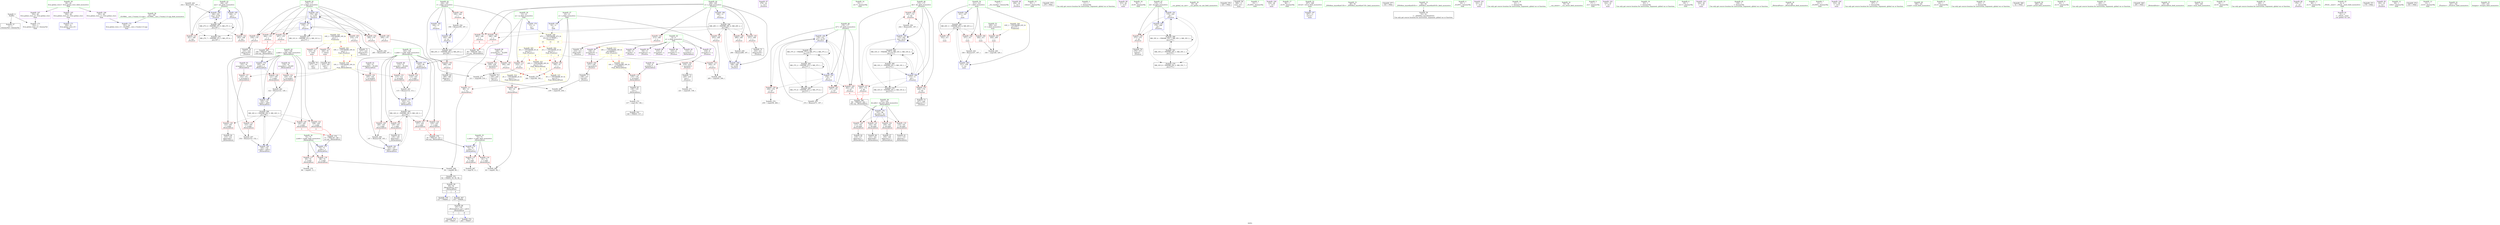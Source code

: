 digraph "SVFG" {
	label="SVFG";

	Node0x564b7ab113d0 [shape=record,color=grey,label="{NodeID: 0\nNullPtr}"];
	Node0x564b7ab113d0 -> Node0x564b7ab35550[style=solid];
	Node0x564b7ab113d0 -> Node0x564b7ab3c560[style=solid];
	Node0x564b7ab38d30 [shape=record,color=grey,label="{NodeID: 263\n252 = Binary(251, 197, )\n}"];
	Node0x564b7ab38d30 -> Node0x564b7ab3d360[style=solid];
	Node0x564b7ab3cb40 [shape=record,color=blue,label="{NodeID: 180\n105\<--122\ny.addr\<--add3\n_Z8checkDiriii\n}"];
	Node0x564b7ab3cb40 -> Node0x564b7ab54050[style=dashed];
	Node0x564b7ab33dc0 [shape=record,color=purple,label="{NodeID: 97\n278\<--22\n\<--.str.2\n_Z5solvev\n}"];
	Node0x564b7ab31f80 [shape=record,color=green,label="{NodeID: 14\n33\<--1\n.str.7\<--dummyObj\nGlob }"];
	Node0x564b7ab4e150 [shape=record,color=black,label="{NodeID: 277\nMR_31V_6 = PHI(MR_31V_2, MR_31V_4, )\npts\{171 \}\n}"];
	Node0x564b7ab37700 [shape=record,color=blue,label="{NodeID: 194\n176\<--272\ni27\<--inc35\n_Z5solvev\n}"];
	Node0x564b7ab37700 -> Node0x564b7ab3b940[style=dashed];
	Node0x564b7ab37700 -> Node0x564b7ab3ba10[style=dashed];
	Node0x564b7ab37700 -> Node0x564b7ab3bae0[style=dashed];
	Node0x564b7ab37700 -> Node0x564b7ab37700[style=dashed];
	Node0x564b7ab37700 -> Node0x564b7ab4f050[style=dashed];
	Node0x564b7ab37700 -> Node0x564b7ab51350[style=dashed];
	Node0x564b7ab349b0 [shape=record,color=red,label="{NodeID: 111\n89\<--13\n\<--m\n_Z8checkPosii\n}"];
	Node0x564b7ab349b0 -> Node0x564b7ab394b0[style=solid];
	Node0x564b7ab32b00 [shape=record,color=green,label="{NodeID: 28\n13\<--14\nm\<--m_field_insensitive\nGlob }"];
	Node0x564b7ab32b00 -> Node0x564b7ab349b0[style=solid];
	Node0x564b7ab32b00 -> Node0x564b7ab34a80[style=solid];
	Node0x564b7ab32b00 -> Node0x564b7ab3c260[style=solid];
	Node0x564b7ab6b370 [shape=record,color=black,label="{NodeID: 374\n265 = PHI(97, )\n}"];
	Node0x564b7ab39da0 [shape=record,color=red,label="{NodeID: 125\n129\<--103\n\<--x.addr\n_Z8checkDiriii\n}"];
	Node0x564b7ab39da0 -> Node0x564b7ab35a90[style=solid];
	Node0x564b7ab33810 [shape=record,color=green,label="{NodeID: 42\n164\<--165\ni\<--i_field_insensitive\n_Z5solvev\n}"];
	Node0x564b7ab33810 -> Node0x564b7ab3a830[style=solid];
	Node0x564b7ab33810 -> Node0x564b7ab3a900[style=solid];
	Node0x564b7ab33810 -> Node0x564b7ab3a9d0[style=solid];
	Node0x564b7ab33810 -> Node0x564b7ab3cdb0[style=solid];
	Node0x564b7ab33810 -> Node0x564b7ab3ce80[style=solid];
	Node0x564b7ab57350 [shape=record,color=yellow,style=double,label="{NodeID: 305\n4V_1 = ENCHI(MR_4V_0)\npts\{14 \}\nFun[_Z5solvev]|{|<s1>7|<s2>8}}"];
	Node0x564b7ab57350 -> Node0x564b7ab34a80[style=dashed];
	Node0x564b7ab57350:s1 -> Node0x564b7ab58370[style=dashed,color=red];
	Node0x564b7ab57350:s2 -> Node0x564b7ab58370[style=dashed,color=red];
	Node0x564b7ab3a900 [shape=record,color=red,label="{NodeID: 139\n188\<--164\n\<--i\n_Z5solvev\n}"];
	Node0x564b7ab3a900 -> Node0x564b7ab35f70[style=solid];
	Node0x564b7ab35450 [shape=record,color=green,label="{NodeID: 56\n42\<--346\n_GLOBAL__sub_I_Umnik_0_0.cpp\<--_GLOBAL__sub_I_Umnik_0_0.cpp_field_insensitive\n}"];
	Node0x564b7ab35450 -> Node0x564b7ab3c460[style=solid];
	Node0x564b7ab3b460 [shape=record,color=red,label="{NodeID: 153\n264\<--170\n\<--y\n_Z5solvev\n|{<s0>8}}"];
	Node0x564b7ab3b460:s0 -> Node0x564b7ab6bf90[style=solid,color=red];
	Node0x564b7ab36040 [shape=record,color=black,label="{NodeID: 70\n214\<--213\nidxprom8\<--\n_Z5solvev\n}"];
	Node0x564b7ab3bfc0 [shape=record,color=red,label="{NodeID: 167\n332\<--311\n\<--i\nmain\n}"];
	Node0x564b7ab36ba0 [shape=record,color=purple,label="{NodeID: 84\n190\<--8\narrayidx\<--a\n_Z5solvev\n}"];
	Node0x564b7ab263e0 [shape=record,color=green,label="{NodeID: 1\n7\<--1\n__dso_handle\<--dummyObj\nGlob }"];
	Node0x564b7ab38eb0 [shape=record,color=grey,label="{NodeID: 264\n205 = cmp(203, 204, )\n}"];
	Node0x564b7ab3cc10 [shape=record,color=blue,label="{NodeID: 181\n103\<--147\nx.addr\<--add10\n_Z8checkDiriii\n}"];
	Node0x564b7ab3cc10 -> Node0x564b7ab53b50[style=dashed];
	Node0x564b7ab33e90 [shape=record,color=purple,label="{NodeID: 98\n294\<--24\n\<--.str.3\n_Z5solvev\n}"];
	Node0x564b7ab32010 [shape=record,color=green,label="{NodeID: 15\n35\<--1\nstdout\<--dummyObj\nGlob }"];
	Node0x564b7ab4e650 [shape=record,color=black,label="{NodeID: 278\nMR_33V_8 = PHI(MR_33V_2, MR_33V_6, )\npts\{173 \}\n}"];
	Node0x564b7ab377d0 [shape=record,color=blue,label="{NodeID: 195\n170\<--285\ny\<--inc41\n_Z5solvev\n}"];
	Node0x564b7ab377d0 -> Node0x564b7ab3b120[style=dashed];
	Node0x564b7ab377d0 -> Node0x564b7ab3b1f0[style=dashed];
	Node0x564b7ab377d0 -> Node0x564b7ab3b2c0[style=dashed];
	Node0x564b7ab377d0 -> Node0x564b7ab3b390[style=dashed];
	Node0x564b7ab377d0 -> Node0x564b7ab3b460[style=dashed];
	Node0x564b7ab377d0 -> Node0x564b7ab3b530[style=dashed];
	Node0x564b7ab377d0 -> Node0x564b7ab3d0f0[style=dashed];
	Node0x564b7ab377d0 -> Node0x564b7ab377d0[style=dashed];
	Node0x564b7ab377d0 -> Node0x564b7ab4e150[style=dashed];
	Node0x564b7ab34a80 [shape=record,color=red,label="{NodeID: 112\n210\<--13\n\<--m\n_Z5solvev\n}"];
	Node0x564b7ab34a80 -> Node0x564b7ab451d0[style=solid];
	Node0x564b7ab32c00 [shape=record,color=green,label="{NodeID: 29\n40\<--44\nllvm.global_ctors\<--llvm.global_ctors_field_insensitive\nGlob }"];
	Node0x564b7ab32c00 -> Node0x564b7ab34440[style=solid];
	Node0x564b7ab32c00 -> Node0x564b7ab34540[style=solid];
	Node0x564b7ab32c00 -> Node0x564b7ab34640[style=solid];
	Node0x564b7ab6b4b0 [shape=record,color=black,label="{NodeID: 375\n279 = PHI()\n}"];
	Node0x564b7ab39e70 [shape=record,color=red,label="{NodeID: 126\n146\<--103\n\<--x.addr\n_Z8checkDiriii\n}"];
	Node0x564b7ab39e70 -> Node0x564b7ab388b0[style=solid];
	Node0x564b7ab338e0 [shape=record,color=green,label="{NodeID: 43\n166\<--167\nans\<--ans_field_insensitive\n_Z5solvev\n}"];
	Node0x564b7ab338e0 -> Node0x564b7ab3aaa0[style=solid];
	Node0x564b7ab338e0 -> Node0x564b7ab3ab70[style=solid];
	Node0x564b7ab338e0 -> Node0x564b7ab3cf50[style=solid];
	Node0x564b7ab338e0 -> Node0x564b7ab3d360[style=solid];
	Node0x564b7ab3a9d0 [shape=record,color=red,label="{NodeID: 140\n195\<--164\n\<--i\n_Z5solvev\n}"];
	Node0x564b7ab3a9d0 -> Node0x564b7ab42540[style=solid];
	Node0x564b7ab35550 [shape=record,color=black,label="{NodeID: 57\n2\<--3\ndummyVal\<--dummyVal\n}"];
	Node0x564b7ab3b530 [shape=record,color=red,label="{NodeID: 154\n284\<--170\n\<--y\n_Z5solvev\n}"];
	Node0x564b7ab3b530 -> Node0x564b7ab385b0[style=solid];
	Node0x564b7ab36110 [shape=record,color=black,label="{NodeID: 71\n217\<--216\nidxprom10\<--\n_Z5solvev\n}"];
	Node0x564b7a83adc0 [shape=record,color=black,label="{NodeID: 251\n92 = PHI(93, 93, 93, 90, )\n}"];
	Node0x564b7a83adc0 -> Node0x564b7ab35820[style=solid];
	Node0x564b7ab3c090 [shape=record,color=red,label="{NodeID: 168\n337\<--311\n\<--i\nmain\n}"];
	Node0x564b7ab3c090 -> Node0x564b7ab423c0[style=solid];
	Node0x564b7ab36c70 [shape=record,color=purple,label="{NodeID: 85\n191\<--8\narraydecay\<--a\n_Z5solvev\n}"];
	Node0x564b7ab25e40 [shape=record,color=green,label="{NodeID: 2\n11\<--1\n\<--dummyObj\nCan only get source location for instruction, argument, global var or function.}"];
	Node0x564b7ab39030 [shape=record,color=grey,label="{NodeID: 265\n330 = cmp(328, 329, )\n}"];
	Node0x564b7ab3cce0 [shape=record,color=blue,label="{NodeID: 182\n105\<--154\ny.addr\<--add13\n_Z8checkDiriii\n}"];
	Node0x564b7ab3cce0 -> Node0x564b7ab54050[style=dashed];
	Node0x564b7ab33f60 [shape=record,color=purple,label="{NodeID: 99\n315\<--26\n\<--.str.4\nmain\n}"];
	Node0x564b7ab320e0 [shape=record,color=green,label="{NodeID: 16\n36\<--1\n.str.8\<--dummyObj\nGlob }"];
	Node0x564b7ab4eb50 [shape=record,color=black,label="{NodeID: 279\nMR_35V_8 = PHI(MR_35V_2, MR_35V_7, )\npts\{175 \}\n}"];
	Node0x564b7ab378a0 [shape=record,color=blue,label="{NodeID: 196\n168\<--290\nx\<--inc44\n_Z5solvev\n}"];
	Node0x564b7ab378a0 -> Node0x564b7ab55260[style=dashed];
	Node0x564b7ab34b50 [shape=record,color=red,label="{NodeID: 113\n314\<--30\n\<--stdin\nmain\n}"];
	Node0x564b7ab34b50 -> Node0x564b7ab36790[style=solid];
	Node0x564b7ab32d00 [shape=record,color=green,label="{NodeID: 30\n45\<--46\n__cxx_global_var_init\<--__cxx_global_var_init_field_insensitive\n}"];
	Node0x564b7ab6b580 [shape=record,color=black,label="{NodeID: 376\n325 = PHI()\n}"];
	Node0x564b7ab39f40 [shape=record,color=red,label="{NodeID: 127\n157\<--103\n\<--x.addr\n_Z8checkDiriii\n|{<s0>4}}"];
	Node0x564b7ab39f40:s0 -> Node0x564b7ab6b750[style=solid,color=red];
	Node0x564b7ab339b0 [shape=record,color=green,label="{NodeID: 44\n168\<--169\nx\<--x_field_insensitive\n_Z5solvev\n}"];
	Node0x564b7ab339b0 -> Node0x564b7ab3ac40[style=solid];
	Node0x564b7ab339b0 -> Node0x564b7ab3ad10[style=solid];
	Node0x564b7ab339b0 -> Node0x564b7ab3ade0[style=solid];
	Node0x564b7ab339b0 -> Node0x564b7ab3aeb0[style=solid];
	Node0x564b7ab339b0 -> Node0x564b7ab3af80[style=solid];
	Node0x564b7ab339b0 -> Node0x564b7ab3b050[style=solid];
	Node0x564b7ab339b0 -> Node0x564b7ab3d020[style=solid];
	Node0x564b7ab339b0 -> Node0x564b7ab378a0[style=solid];
	Node0x564b7ab3aaa0 [shape=record,color=red,label="{NodeID: 141\n251\<--166\n\<--ans\n_Z5solvev\n}"];
	Node0x564b7ab3aaa0 -> Node0x564b7ab38d30[style=solid];
	Node0x564b7ab35650 [shape=record,color=black,label="{NodeID: 58\n306\<--11\nmain_ret\<--\nmain\n}"];
	Node0x564b7ab3b600 [shape=record,color=red,label="{NodeID: 155\n226\<--172\n\<--dir\n_Z5solvev\n}"];
	Node0x564b7ab3b600 -> Node0x564b7ab362b0[style=solid];
	Node0x564b7ab361e0 [shape=record,color=black,label="{NodeID: 72\n220\<--219\nconv\<--\n_Z5solvev\n}"];
	Node0x564b7ab361e0 -> Node0x564b7ab44ed0[style=solid];
	Node0x564b7ab41e20 [shape=record,color=black,label="{NodeID: 252\n140 = PHI(93, 137, )\n}"];
	Node0x564b7ab3c160 [shape=record,color=blue,label="{NodeID: 169\n10\<--11\nn\<--\nGlob }"];
	Node0x564b7ab3c160 -> Node0x564b7ab58800[style=dashed];
	Node0x564b7ab36d40 [shape=record,color=purple,label="{NodeID: 86\n215\<--8\narrayidx9\<--a\n_Z5solvev\n}"];
	Node0x564b7ab25850 [shape=record,color=green,label="{NodeID: 3\n15\<--1\n_ZL2DX\<--dummyObj\nGlob }"];
	Node0x564b7ab391b0 [shape=record,color=grey,label="{NodeID: 266\n83 = cmp(81, 82, )\n}"];
	Node0x564b7ab3cdb0 [shape=record,color=blue,label="{NodeID: 183\n164\<--11\ni\<--\n_Z5solvev\n}"];
	Node0x564b7ab3cdb0 -> Node0x564b7ab4ff50[style=dashed];
	Node0x564b7ab34030 [shape=record,color=purple,label="{NodeID: 100\n316\<--28\n\<--.str.5\nmain\n}"];
	Node0x564b7ab321b0 [shape=record,color=green,label="{NodeID: 17\n38\<--1\n.str.9\<--dummyObj\nGlob }"];
	Node0x564b7ab4f050 [shape=record,color=black,label="{NodeID: 280\nMR_37V_8 = PHI(MR_37V_2, MR_37V_6, )\npts\{177 \}\n}"];
	Node0x564b7ab37970 [shape=record,color=blue,label="{NodeID: 197\n307\<--11\nretval\<--\nmain\n}"];
	Node0x564b7ab34c20 [shape=record,color=red,label="{NodeID: 114\n320\<--35\n\<--stdout\nmain\n}"];
	Node0x564b7ab34c20 -> Node0x564b7ab36860[style=solid];
	Node0x564b7ab32e00 [shape=record,color=green,label="{NodeID: 31\n49\<--50\n_ZNSt8ios_base4InitC1Ev\<--_ZNSt8ios_base4InitC1Ev_field_insensitive\n}"];
	Node0x564b7ab6b650 [shape=record,color=black,label="{NodeID: 377\n334 = PHI()\n}"];
	Node0x564b7ab3a010 [shape=record,color=red,label="{NodeID: 128\n121\<--105\n\<--y.addr\n_Z8checkDiriii\n}"];
	Node0x564b7ab3a010 -> Node0x564b7ab38bb0[style=solid];
	Node0x564b7ab33a80 [shape=record,color=green,label="{NodeID: 45\n170\<--171\ny\<--y_field_insensitive\n_Z5solvev\n}"];
	Node0x564b7ab33a80 -> Node0x564b7ab3b120[style=solid];
	Node0x564b7ab33a80 -> Node0x564b7ab3b1f0[style=solid];
	Node0x564b7ab33a80 -> Node0x564b7ab3b2c0[style=solid];
	Node0x564b7ab33a80 -> Node0x564b7ab3b390[style=solid];
	Node0x564b7ab33a80 -> Node0x564b7ab3b460[style=solid];
	Node0x564b7ab33a80 -> Node0x564b7ab3b530[style=solid];
	Node0x564b7ab33a80 -> Node0x564b7ab3d0f0[style=solid];
	Node0x564b7ab33a80 -> Node0x564b7ab377d0[style=solid];
	Node0x564b7ab3ab70 [shape=record,color=red,label="{NodeID: 142\n293\<--166\n\<--ans\n_Z5solvev\n}"];
	Node0x564b7ab35720 [shape=record,color=black,label="{NodeID: 59\n53\<--54\n\<--_ZNSt8ios_base4InitD1Ev\nCan only get source location for instruction, argument, global var or function.}"];
	Node0x564b7ab58290 [shape=record,color=yellow,style=double,label="{NodeID: 322\n18V_1 = ENCHI(MR_18V_0)\npts\{90000 \}\nFun[_Z8checkDiriii]}"];
	Node0x564b7ab58290 -> Node0x564b7ab3a5c0[style=dashed];
	Node0x564b7ab3b6d0 [shape=record,color=red,label="{NodeID: 156\n241\<--172\n\<--dir\n_Z5solvev\n}"];
	Node0x564b7ab3b6d0 -> Node0x564b7ab42840[style=solid];
	Node0x564b7ab362b0 [shape=record,color=black,label="{NodeID: 73\n227\<--226\nidxprom13\<--\n_Z5solvev\n}"];
	Node0x564b7ab423c0 [shape=record,color=grey,label="{NodeID: 253\n338 = Binary(337, 197, )\n}"];
	Node0x564b7ab423c0 -> Node0x564b7ab37b10[style=solid];
	Node0x564b7ab3c260 [shape=record,color=blue,label="{NodeID: 170\n13\<--11\nm\<--\nGlob }"];
	Node0x564b7ab3c260 -> Node0x564b7ab58800[style=dashed];
	Node0x564b7ab36e10 [shape=record,color=purple,label="{NodeID: 87\n218\<--8\narrayidx11\<--a\n_Z5solvev\n}"];
	Node0x564b7ab36e10 -> Node0x564b7ab3bbb0[style=solid];
	Node0x564b7ab258e0 [shape=record,color=green,label="{NodeID: 4\n16\<--1\n_ZL2DY\<--dummyObj\nGlob }"];
	Node0x564b7ab39330 [shape=record,color=grey,label="{NodeID: 267\n79 = cmp(78, 11, )\n}"];
	Node0x564b7ab3ce80 [shape=record,color=blue,label="{NodeID: 184\n164\<--196\ni\<--inc\n_Z5solvev\n}"];
	Node0x564b7ab3ce80 -> Node0x564b7ab4ff50[style=dashed];
	Node0x564b7ab34100 [shape=record,color=purple,label="{NodeID: 101\n321\<--31\n\<--.str.6\nmain\n}"];
	Node0x564b7ab32280 [shape=record,color=green,label="{NodeID: 18\n41\<--1\n\<--dummyObj\nCan only get source location for instruction, argument, global var or function.}"];
	Node0x564b7ab4f550 [shape=record,color=black,label="{NodeID: 281\nMR_45V_3 = PHI(MR_45V_4, MR_45V_2, )\npts\{312 \}\n}"];
	Node0x564b7ab4f550 -> Node0x564b7ab3bef0[style=dashed];
	Node0x564b7ab4f550 -> Node0x564b7ab3bfc0[style=dashed];
	Node0x564b7ab4f550 -> Node0x564b7ab3c090[style=dashed];
	Node0x564b7ab4f550 -> Node0x564b7ab37b10[style=dashed];
	Node0x564b7ab37a40 [shape=record,color=blue,label="{NodeID: 198\n311\<--197\ni\<--\nmain\n}"];
	Node0x564b7ab37a40 -> Node0x564b7ab4f550[style=dashed];
	Node0x564b7ab39580 [shape=record,color=red,label="{NodeID: 115\n78\<--72\n\<--x.addr\n_Z8checkPosii\n}"];
	Node0x564b7ab39580 -> Node0x564b7ab39330[style=solid];
	Node0x564b7ab32f00 [shape=record,color=green,label="{NodeID: 32\n55\<--56\n__cxa_atexit\<--__cxa_atexit_field_insensitive\n}"];
	Node0x564b7ab6b750 [shape=record,color=black,label="{NodeID: 378\n70 = PHI(125, 157, )\n0th arg _Z8checkPosii }"];
	Node0x564b7ab6b750 -> Node0x564b7ab3c660[style=solid];
	Node0x564b7ab53b50 [shape=record,color=black,label="{NodeID: 295\nMR_14V_4 = PHI(MR_14V_5, MR_14V_3, )\npts\{104 \}\n}"];
	Node0x564b7ab53b50 -> Node0x564b7ab39cd0[style=dashed];
	Node0x564b7ab53b50 -> Node0x564b7ab39da0[style=dashed];
	Node0x564b7ab53b50 -> Node0x564b7ab39e70[style=dashed];
	Node0x564b7ab53b50 -> Node0x564b7ab39f40[style=dashed];
	Node0x564b7ab53b50 -> Node0x564b7ab3cc10[style=dashed];
	Node0x564b7ab3a0e0 [shape=record,color=red,label="{NodeID: 129\n126\<--105\n\<--y.addr\n_Z8checkDiriii\n|{<s0>3}}"];
	Node0x564b7ab3a0e0:s0 -> Node0x564b7ab6bb10[style=solid,color=red];
	Node0x564b7ab33b50 [shape=record,color=green,label="{NodeID: 46\n172\<--173\ndir\<--dir_field_insensitive\n_Z5solvev\n}"];
	Node0x564b7ab33b50 -> Node0x564b7ab3b600[style=solid];
	Node0x564b7ab33b50 -> Node0x564b7ab3b6d0[style=solid];
	Node0x564b7ab33b50 -> Node0x564b7ab3b7a0[style=solid];
	Node0x564b7ab33b50 -> Node0x564b7ab3d1c0[style=solid];
	Node0x564b7ab33b50 -> Node0x564b7ab3d290[style=solid];
	Node0x564b7ab3ac40 [shape=record,color=red,label="{NodeID: 143\n203\<--168\n\<--x\n_Z5solvev\n}"];
	Node0x564b7ab3ac40 -> Node0x564b7ab38eb0[style=solid];
	Node0x564b7ab35820 [shape=record,color=black,label="{NodeID: 60\n69\<--92\n_Z8checkPosii_ret\<--\n_Z8checkPosii\n|{<s0>3|<s1>4}}"];
	Node0x564b7ab35820:s0 -> Node0x564b7ab6af60[style=solid,color=blue];
	Node0x564b7ab35820:s1 -> Node0x564b7ab69c50[style=solid,color=blue];
	Node0x564b7ab58370 [shape=record,color=yellow,style=double,label="{NodeID: 323\n20V_1 = ENCHI(MR_20V_0)\npts\{12 14 \}\nFun[_Z8checkDiriii]|{<s0>3|<s1>3|<s2>4|<s3>4}}"];
	Node0x564b7ab58370:s0 -> Node0x564b7ab57b30[style=dashed,color=red];
	Node0x564b7ab58370:s1 -> Node0x564b7ab57c40[style=dashed,color=red];
	Node0x564b7ab58370:s2 -> Node0x564b7ab57b30[style=dashed,color=red];
	Node0x564b7ab58370:s3 -> Node0x564b7ab57c40[style=dashed,color=red];
	Node0x564b7ab3b7a0 [shape=record,color=red,label="{NodeID: 157\n245\<--172\n\<--dir\n_Z5solvev\n|{<s0>7}}"];
	Node0x564b7ab3b7a0:s0 -> Node0x564b7ab6bc90[style=solid,color=red];
	Node0x564b7ab36380 [shape=record,color=black,label="{NodeID: 74\n230\<--229\nconv15\<--\n_Z5solvev\n}"];
	Node0x564b7ab36380 -> Node0x564b7ab44bd0[style=solid];
	Node0x564b7ab42540 [shape=record,color=grey,label="{NodeID: 254\n196 = Binary(195, 197, )\n}"];
	Node0x564b7ab42540 -> Node0x564b7ab3ce80[style=solid];
	Node0x564b7ab3c360 [shape=record,color=blue,label="{NodeID: 171\n350\<--41\nllvm.global_ctors_0\<--\nGlob }"];
	Node0x564b7ab36ee0 [shape=record,color=purple,label="{NodeID: 88\n233\<--8\narrayidx17\<--a\n_Z5solvev\n}"];
	Node0x564b7ab25970 [shape=record,color=green,label="{NodeID: 5\n17\<--1\n.str\<--dummyObj\nGlob }"];
	Node0x564b7ab394b0 [shape=record,color=grey,label="{NodeID: 268\n90 = cmp(88, 89, )\n}"];
	Node0x564b7ab394b0 -> Node0x564b7a83adc0[style=solid];
	Node0x564b7ab3cf50 [shape=record,color=blue,label="{NodeID: 185\n166\<--11\nans\<--\n_Z5solvev\n}"];
	Node0x564b7ab3cf50 -> Node0x564b7ab3ab70[style=dashed];
	Node0x564b7ab3cf50 -> Node0x564b7ab4dc50[style=dashed];
	Node0x564b7ab3cf50 -> Node0x564b7ab52250[style=dashed];
	Node0x564b7ab341d0 [shape=record,color=purple,label="{NodeID: 102\n322\<--33\n\<--.str.7\nmain\n}"];
	Node0x564b7ab32350 [shape=record,color=green,label="{NodeID: 19\n93\<--1\n\<--dummyObj\nCan only get source location for instruction, argument, global var or function.}"];
	Node0x564b7ab37b10 [shape=record,color=blue,label="{NodeID: 199\n311\<--338\ni\<--inc\nmain\n}"];
	Node0x564b7ab37b10 -> Node0x564b7ab4f550[style=dashed];
	Node0x564b7ab39650 [shape=record,color=red,label="{NodeID: 116\n81\<--72\n\<--x.addr\n_Z8checkPosii\n}"];
	Node0x564b7ab39650 -> Node0x564b7ab391b0[style=solid];
	Node0x564b7ab33000 [shape=record,color=green,label="{NodeID: 33\n54\<--60\n_ZNSt8ios_base4InitD1Ev\<--_ZNSt8ios_base4InitD1Ev_field_insensitive\n}"];
	Node0x564b7ab33000 -> Node0x564b7ab35720[style=solid];
	Node0x564b7ab6bb10 [shape=record,color=black,label="{NodeID: 379\n71 = PHI(126, 158, )\n1st arg _Z8checkPosii }"];
	Node0x564b7ab6bb10 -> Node0x564b7ab3c730[style=solid];
	Node0x564b7ab54050 [shape=record,color=black,label="{NodeID: 296\nMR_16V_4 = PHI(MR_16V_5, MR_16V_3, )\npts\{106 \}\n}"];
	Node0x564b7ab54050 -> Node0x564b7ab3a0e0[style=dashed];
	Node0x564b7ab54050 -> Node0x564b7ab3a1b0[style=dashed];
	Node0x564b7ab54050 -> Node0x564b7ab3a280[style=dashed];
	Node0x564b7ab54050 -> Node0x564b7ab3a350[style=dashed];
	Node0x564b7ab54050 -> Node0x564b7ab3cce0[style=dashed];
	Node0x564b7ab3a1b0 [shape=record,color=red,label="{NodeID: 130\n132\<--105\n\<--y.addr\n_Z8checkDiriii\n}"];
	Node0x564b7ab3a1b0 -> Node0x564b7ab35b60[style=solid];
	Node0x564b7ab33c20 [shape=record,color=green,label="{NodeID: 47\n174\<--175\nok\<--ok_field_insensitive\n_Z5solvev\n}"];
	Node0x564b7ab33c20 -> Node0x564b7ab3b870[style=solid];
	Node0x564b7ab33c20 -> Node0x564b7ab3d430[style=solid];
	Node0x564b7ab33c20 -> Node0x564b7ab37630[style=solid];
	Node0x564b7ab3ad10 [shape=record,color=red,label="{NodeID: 144\n213\<--168\n\<--x\n_Z5solvev\n}"];
	Node0x564b7ab3ad10 -> Node0x564b7ab36040[style=solid];
	Node0x564b7ab358f0 [shape=record,color=black,label="{NodeID: 61\n111\<--110\nidxprom\<--\n_Z8checkDiriii\n}"];
	Node0x564b7ab58450 [shape=record,color=yellow,style=double,label="{NodeID: 324\n10V_1 = ENCHI(MR_10V_0)\npts\{1 \}\nFun[main]|{|<s2>15}}"];
	Node0x564b7ab58450 -> Node0x564b7ab34b50[style=dashed];
	Node0x564b7ab58450 -> Node0x564b7ab34c20[style=dashed];
	Node0x564b7ab58450:s2 -> Node0x564b7ab56750[style=dashed,color=red];
	Node0x564b7ab3b870 [shape=record,color=red,label="{NodeID: 158\n275\<--174\n\<--ok\n_Z5solvev\n}"];
	Node0x564b7ab3b870 -> Node0x564b7ab366c0[style=solid];
	Node0x564b7ab36450 [shape=record,color=black,label="{NodeID: 75\n232\<--231\nidxprom16\<--\n_Z5solvev\n}"];
	Node0x564b7ab426c0 [shape=record,color=grey,label="{NodeID: 255\n272 = Binary(271, 197, )\n}"];
	Node0x564b7ab426c0 -> Node0x564b7ab37700[style=solid];
	Node0x564b7ab3c460 [shape=record,color=blue,label="{NodeID: 172\n351\<--42\nllvm.global_ctors_1\<--_GLOBAL__sub_I_Umnik_0_0.cpp\nGlob }"];
	Node0x564b7ab36fb0 [shape=record,color=purple,label="{NodeID: 89\n236\<--8\narrayidx19\<--a\n_Z5solvev\n}"];
	Node0x564b7ab36fb0 -> Node0x564b7ab3bd50[style=solid];
	Node0x564b7ab26a60 [shape=record,color=green,label="{NodeID: 6\n19\<--1\n.str.1\<--dummyObj\nGlob }"];
	Node0x564b7ab44bd0 [shape=record,color=grey,label="{NodeID: 269\n239 = cmp(230, 238, )\n}"];
	Node0x564b7ab3d020 [shape=record,color=blue,label="{NodeID: 186\n168\<--11\nx\<--\n_Z5solvev\n}"];
	Node0x564b7ab3d020 -> Node0x564b7ab55260[style=dashed];
	Node0x564b7ab342a0 [shape=record,color=purple,label="{NodeID: 103\n324\<--36\n\<--.str.8\nmain\n}"];
	Node0x564b7ab32420 [shape=record,color=green,label="{NodeID: 20\n138\<--1\n\<--dummyObj\nCan only get source location for instruction, argument, global var or function.}"];
	Node0x564b7ab4ff50 [shape=record,color=black,label="{NodeID: 283\nMR_25V_3 = PHI(MR_25V_4, MR_25V_2, )\npts\{165 \}\n}"];
	Node0x564b7ab4ff50 -> Node0x564b7ab3a830[style=dashed];
	Node0x564b7ab4ff50 -> Node0x564b7ab3a900[style=dashed];
	Node0x564b7ab4ff50 -> Node0x564b7ab3a9d0[style=dashed];
	Node0x564b7ab4ff50 -> Node0x564b7ab3ce80[style=dashed];
	Node0x564b7ab39720 [shape=record,color=red,label="{NodeID: 117\n85\<--74\n\<--y.addr\n_Z8checkPosii\n}"];
	Node0x564b7ab39720 -> Node0x564b7ab44d50[style=solid];
	Node0x564b7ab33100 [shape=record,color=green,label="{NodeID: 34\n67\<--68\n_Z8checkPosii\<--_Z8checkPosii_field_insensitive\n}"];
	Node0x564b7ab6bc90 [shape=record,color=black,label="{NodeID: 380\n98 = PHI(245, 262, )\n0th arg _Z8checkDiriii }"];
	Node0x564b7ab6bc90 -> Node0x564b7ab3c800[style=solid];
	Node0x564b7ab3a280 [shape=record,color=red,label="{NodeID: 131\n153\<--105\n\<--y.addr\n_Z8checkDiriii\n}"];
	Node0x564b7ab3a280 -> Node0x564b7ab429c0[style=solid];
	Node0x564b7ab34d10 [shape=record,color=green,label="{NodeID: 48\n176\<--177\ni27\<--i27_field_insensitive\n_Z5solvev\n}"];
	Node0x564b7ab34d10 -> Node0x564b7ab3b940[style=solid];
	Node0x564b7ab34d10 -> Node0x564b7ab3ba10[style=solid];
	Node0x564b7ab34d10 -> Node0x564b7ab3bae0[style=solid];
	Node0x564b7ab34d10 -> Node0x564b7ab37560[style=solid];
	Node0x564b7ab34d10 -> Node0x564b7ab37700[style=solid];
	Node0x564b7ab3ade0 [shape=record,color=red,label="{NodeID: 145\n231\<--168\n\<--x\n_Z5solvev\n}"];
	Node0x564b7ab3ade0 -> Node0x564b7ab36450[style=solid];
	Node0x564b7ab359c0 [shape=record,color=black,label="{NodeID: 62\n118\<--117\nidxprom1\<--\n_Z8checkDiriii\n}"];
	Node0x564b7ab3b940 [shape=record,color=red,label="{NodeID: 159\n258\<--176\n\<--i27\n_Z5solvev\n}"];
	Node0x564b7ab3b940 -> Node0x564b7ab45350[style=solid];
	Node0x564b7ab36520 [shape=record,color=black,label="{NodeID: 76\n235\<--234\nidxprom18\<--\n_Z5solvev\n}"];
	Node0x564b7ab42840 [shape=record,color=grey,label="{NodeID: 256\n242 = Binary(241, 197, )\n}"];
	Node0x564b7ab42840 -> Node0x564b7ab3d290[style=solid];
	Node0x564b7ab3c560 [shape=record,color=blue, style = dotted,label="{NodeID: 173\n352\<--3\nllvm.global_ctors_2\<--dummyVal\nGlob }"];
	Node0x564b7ab37080 [shape=record,color=purple,label="{NodeID: 90\n112\<--15\narrayidx\<--_ZL2DX\n_Z8checkDiriii\n}"];
	Node0x564b7ab37080 -> Node0x564b7ab3a420[style=solid];
	Node0x564b7ab26af0 [shape=record,color=green,label="{NodeID: 7\n21\<--1\n_ZL2DD\<--dummyObj\nGlob }"];
	Node0x564b7ab44d50 [shape=record,color=grey,label="{NodeID: 270\n86 = cmp(85, 11, )\n}"];
	Node0x564b7ab3d0f0 [shape=record,color=blue,label="{NodeID: 187\n170\<--11\ny\<--\n_Z5solvev\n}"];
	Node0x564b7ab3d0f0 -> Node0x564b7ab3b120[style=dashed];
	Node0x564b7ab3d0f0 -> Node0x564b7ab3b1f0[style=dashed];
	Node0x564b7ab3d0f0 -> Node0x564b7ab3b2c0[style=dashed];
	Node0x564b7ab3d0f0 -> Node0x564b7ab3b390[style=dashed];
	Node0x564b7ab3d0f0 -> Node0x564b7ab3b460[style=dashed];
	Node0x564b7ab3d0f0 -> Node0x564b7ab3b530[style=dashed];
	Node0x564b7ab3d0f0 -> Node0x564b7ab3d0f0[style=dashed];
	Node0x564b7ab3d0f0 -> Node0x564b7ab377d0[style=dashed];
	Node0x564b7ab3d0f0 -> Node0x564b7ab4e150[style=dashed];
	Node0x564b7ab34370 [shape=record,color=purple,label="{NodeID: 104\n333\<--38\n\<--.str.9\nmain\n}"];
	Node0x564b7ab324f0 [shape=record,color=green,label="{NodeID: 21\n197\<--1\n\<--dummyObj\nCan only get source location for instruction, argument, global var or function.}"];
	Node0x564b7ab69c50 [shape=record,color=black,label="{NodeID: 367\n159 = PHI(69, )\n}"];
	Node0x564b7ab69c50 -> Node0x564b7ab35ea0[style=solid];
	Node0x564b7ab397f0 [shape=record,color=red,label="{NodeID: 118\n88\<--74\n\<--y.addr\n_Z8checkPosii\n}"];
	Node0x564b7ab397f0 -> Node0x564b7ab394b0[style=solid];
	Node0x564b7ab33200 [shape=record,color=green,label="{NodeID: 35\n72\<--73\nx.addr\<--x.addr_field_insensitive\n_Z8checkPosii\n}"];
	Node0x564b7ab33200 -> Node0x564b7ab39580[style=solid];
	Node0x564b7ab33200 -> Node0x564b7ab39650[style=solid];
	Node0x564b7ab33200 -> Node0x564b7ab3c660[style=solid];
	Node0x564b7ab6be10 [shape=record,color=black,label="{NodeID: 381\n99 = PHI(246, 263, )\n1st arg _Z8checkDiriii }"];
	Node0x564b7ab6be10 -> Node0x564b7ab3c8d0[style=solid];
	Node0x564b7ab55260 [shape=record,color=black,label="{NodeID: 298\nMR_29V_3 = PHI(MR_29V_4, MR_29V_2, )\npts\{169 \}\n}"];
	Node0x564b7ab55260 -> Node0x564b7ab3ac40[style=dashed];
	Node0x564b7ab55260 -> Node0x564b7ab3ad10[style=dashed];
	Node0x564b7ab55260 -> Node0x564b7ab3ade0[style=dashed];
	Node0x564b7ab55260 -> Node0x564b7ab3aeb0[style=dashed];
	Node0x564b7ab55260 -> Node0x564b7ab3af80[style=dashed];
	Node0x564b7ab55260 -> Node0x564b7ab3b050[style=dashed];
	Node0x564b7ab55260 -> Node0x564b7ab378a0[style=dashed];
	Node0x564b7ab3a350 [shape=record,color=red,label="{NodeID: 132\n158\<--105\n\<--y.addr\n_Z8checkDiriii\n|{<s0>4}}"];
	Node0x564b7ab3a350:s0 -> Node0x564b7ab6bb10[style=solid,color=red];
	Node0x564b7ab34de0 [shape=record,color=green,label="{NodeID: 49\n180\<--181\nscanf\<--scanf_field_insensitive\n}"];
	Node0x564b7ab3aeb0 [shape=record,color=red,label="{NodeID: 146\n246\<--168\n\<--x\n_Z5solvev\n|{<s0>7}}"];
	Node0x564b7ab3aeb0:s0 -> Node0x564b7ab6be10[style=solid,color=red];
	Node0x564b7ab35a90 [shape=record,color=black,label="{NodeID: 63\n130\<--129\nidxprom4\<--\n_Z8checkDiriii\n}"];
	Node0x564b7ab58640 [shape=record,color=yellow,style=double,label="{NodeID: 326\n43V_1 = ENCHI(MR_43V_0)\npts\{310 \}\nFun[main]}"];
	Node0x564b7ab58640 -> Node0x564b7ab3be20[style=dashed];
	Node0x564b7ab3ba10 [shape=record,color=red,label="{NodeID: 160\n262\<--176\n\<--i27\n_Z5solvev\n|{<s0>8}}"];
	Node0x564b7ab3ba10:s0 -> Node0x564b7ab6bc90[style=solid,color=red];
	Node0x564b7ab365f0 [shape=record,color=black,label="{NodeID: 77\n238\<--237\nconv20\<--\n_Z5solvev\n}"];
	Node0x564b7ab365f0 -> Node0x564b7ab44bd0[style=solid];
	Node0x564b7ab429c0 [shape=record,color=grey,label="{NodeID: 257\n154 = Binary(153, 152, )\n}"];
	Node0x564b7ab429c0 -> Node0x564b7ab3cce0[style=solid];
	Node0x564b7ab3c660 [shape=record,color=blue,label="{NodeID: 174\n72\<--70\nx.addr\<--x\n_Z8checkPosii\n}"];
	Node0x564b7ab3c660 -> Node0x564b7ab39580[style=dashed];
	Node0x564b7ab3c660 -> Node0x564b7ab39650[style=dashed];
	Node0x564b7ab37150 [shape=record,color=purple,label="{NodeID: 91\n144\<--15\narrayidx9\<--_ZL2DX\n_Z8checkDiriii\n}"];
	Node0x564b7ab37150 -> Node0x564b7ab3a690[style=solid];
	Node0x564b7ab26b80 [shape=record,color=green,label="{NodeID: 8\n22\<--1\n.str.2\<--dummyObj\nGlob }"];
	Node0x564b7ab44ed0 [shape=record,color=grey,label="{NodeID: 271\n221 = cmp(220, 138, )\n}"];
	Node0x564b7ab3d1c0 [shape=record,color=blue,label="{NodeID: 188\n172\<--11\ndir\<--\n_Z5solvev\n}"];
	Node0x564b7ab3d1c0 -> Node0x564b7ab3b600[style=dashed];
	Node0x564b7ab3d1c0 -> Node0x564b7ab3b6d0[style=dashed];
	Node0x564b7ab3d1c0 -> Node0x564b7ab3b7a0[style=dashed];
	Node0x564b7ab3d1c0 -> Node0x564b7ab3d290[style=dashed];
	Node0x564b7ab3d1c0 -> Node0x564b7ab4e650[style=dashed];
	Node0x564b7ab3d1c0 -> Node0x564b7ab50950[style=dashed];
	Node0x564b7ab34440 [shape=record,color=purple,label="{NodeID: 105\n350\<--40\nllvm.global_ctors_0\<--llvm.global_ctors\nGlob }"];
	Node0x564b7ab34440 -> Node0x564b7ab3c360[style=solid];
	Node0x564b7ab325c0 [shape=record,color=green,label="{NodeID: 22\n255\<--1\n\<--dummyObj\nCan only get source location for instruction, argument, global var or function.}"];
	Node0x564b7ab6adc0 [shape=record,color=black,label="{NodeID: 368\n52 = PHI()\n}"];
	Node0x564b7ab50950 [shape=record,color=black,label="{NodeID: 285\nMR_33V_4 = PHI(MR_33V_6, MR_33V_3, MR_33V_6, )\npts\{173 \}\n}"];
	Node0x564b7ab50950 -> Node0x564b7ab3d1c0[style=dashed];
	Node0x564b7ab50950 -> Node0x564b7ab50950[style=dashed];
	Node0x564b7ab50950 -> Node0x564b7ab55850[style=dashed];
	Node0x564b7ab398c0 [shape=record,color=red,label="{NodeID: 119\n110\<--101\n\<--dir.addr\n_Z8checkDiriii\n}"];
	Node0x564b7ab398c0 -> Node0x564b7ab358f0[style=solid];
	Node0x564b7ab332d0 [shape=record,color=green,label="{NodeID: 36\n74\<--75\ny.addr\<--y.addr_field_insensitive\n_Z8checkPosii\n}"];
	Node0x564b7ab332d0 -> Node0x564b7ab39720[style=solid];
	Node0x564b7ab332d0 -> Node0x564b7ab397f0[style=solid];
	Node0x564b7ab332d0 -> Node0x564b7ab3c730[style=solid];
	Node0x564b7ab6bf90 [shape=record,color=black,label="{NodeID: 382\n100 = PHI(247, 264, )\n2nd arg _Z8checkDiriii }"];
	Node0x564b7ab6bf90 -> Node0x564b7ab3c9a0[style=solid];
	Node0x564b7ab3a420 [shape=record,color=red,label="{NodeID: 133\n113\<--112\n\<--arrayidx\n_Z8checkDiriii\n}"];
	Node0x564b7ab3a420 -> Node0x564b7ab38a30[style=solid];
	Node0x564b7ab34ee0 [shape=record,color=green,label="{NodeID: 50\n280\<--281\nprintf\<--printf_field_insensitive\n}"];
	Node0x564b7ab57a50 [shape=record,color=yellow,style=double,label="{NodeID: 313\n18V_1 = ENCHI(MR_18V_0)\npts\{90000 \}\nFun[_Z5solvev]|{|<s2>7|<s3>8}}"];
	Node0x564b7ab57a50 -> Node0x564b7ab3bbb0[style=dashed];
	Node0x564b7ab57a50 -> Node0x564b7ab3bd50[style=dashed];
	Node0x564b7ab57a50:s2 -> Node0x564b7ab58290[style=dashed,color=red];
	Node0x564b7ab57a50:s3 -> Node0x564b7ab58290[style=dashed,color=red];
	Node0x564b7ab3af80 [shape=record,color=red,label="{NodeID: 147\n263\<--168\n\<--x\n_Z5solvev\n|{<s0>8}}"];
	Node0x564b7ab3af80:s0 -> Node0x564b7ab6be10[style=solid,color=red];
	Node0x564b7ab35b60 [shape=record,color=black,label="{NodeID: 64\n133\<--132\nidxprom6\<--\n_Z8checkDiriii\n}"];
	Node0x564b7ab3bae0 [shape=record,color=red,label="{NodeID: 161\n271\<--176\n\<--i27\n_Z5solvev\n}"];
	Node0x564b7ab3bae0 -> Node0x564b7ab426c0[style=solid];
	Node0x564b7ab366c0 [shape=record,color=black,label="{NodeID: 78\n276\<--275\ntobool\<--\n_Z5solvev\n}"];
	Node0x564b7ab385b0 [shape=record,color=grey,label="{NodeID: 258\n285 = Binary(284, 197, )\n}"];
	Node0x564b7ab385b0 -> Node0x564b7ab377d0[style=solid];
	Node0x564b7ab3c730 [shape=record,color=blue,label="{NodeID: 175\n74\<--71\ny.addr\<--y\n_Z8checkPosii\n}"];
	Node0x564b7ab3c730 -> Node0x564b7ab39720[style=dashed];
	Node0x564b7ab3c730 -> Node0x564b7ab397f0[style=dashed];
	Node0x564b7ab37220 [shape=record,color=purple,label="{NodeID: 92\n119\<--16\narrayidx2\<--_ZL2DY\n_Z8checkDiriii\n}"];
	Node0x564b7ab37220 -> Node0x564b7ab3a4f0[style=solid];
	Node0x564b7ab26c10 [shape=record,color=green,label="{NodeID: 9\n24\<--1\n.str.3\<--dummyObj\nGlob }"];
	Node0x564b7ab45050 [shape=record,color=grey,label="{NodeID: 272\n137 = cmp(136, 138, )\n}"];
	Node0x564b7ab45050 -> Node0x564b7ab41e20[style=solid];
	Node0x564b7ab3d290 [shape=record,color=blue,label="{NodeID: 189\n172\<--242\ndir\<--inc22\n_Z5solvev\n}"];
	Node0x564b7ab3d290 -> Node0x564b7ab3b600[style=dashed];
	Node0x564b7ab3d290 -> Node0x564b7ab3b6d0[style=dashed];
	Node0x564b7ab3d290 -> Node0x564b7ab3b7a0[style=dashed];
	Node0x564b7ab3d290 -> Node0x564b7ab3d290[style=dashed];
	Node0x564b7ab3d290 -> Node0x564b7ab4e650[style=dashed];
	Node0x564b7ab3d290 -> Node0x564b7ab50950[style=dashed];
	Node0x564b7ab34540 [shape=record,color=purple,label="{NodeID: 106\n351\<--40\nllvm.global_ctors_1\<--llvm.global_ctors\nGlob }"];
	Node0x564b7ab34540 -> Node0x564b7ab3c460[style=solid];
	Node0x564b7ab32690 [shape=record,color=green,label="{NodeID: 23\n260\<--1\n\<--dummyObj\nCan only get source location for instruction, argument, global var or function.}"];
	Node0x564b7ab6ae90 [shape=record,color=black,label="{NodeID: 369\n295 = PHI()\n}"];
	Node0x564b7ab50e50 [shape=record,color=black,label="{NodeID: 286\nMR_35V_4 = PHI(MR_35V_7, MR_35V_3, MR_35V_3, )\npts\{175 \}\n}"];
	Node0x564b7ab50e50 -> Node0x564b7ab3d430[style=dashed];
	Node0x564b7ab50e50 -> Node0x564b7ab50e50[style=dashed];
	Node0x564b7ab50e50 -> Node0x564b7ab55d50[style=dashed];
	Node0x564b7ab39990 [shape=record,color=red,label="{NodeID: 120\n117\<--101\n\<--dir.addr\n_Z8checkDiriii\n}"];
	Node0x564b7ab39990 -> Node0x564b7ab359c0[style=solid];
	Node0x564b7ab333a0 [shape=record,color=green,label="{NodeID: 37\n95\<--96\n_Z8checkDiriii\<--_Z8checkDiriii_field_insensitive\n}"];
	Node0x564b7ab55850 [shape=record,color=black,label="{NodeID: 300\nMR_33V_2 = PHI(MR_33V_3, MR_33V_1, )\npts\{173 \}\n}"];
	Node0x564b7ab55850 -> Node0x564b7ab3d1c0[style=dashed];
	Node0x564b7ab55850 -> Node0x564b7ab4e650[style=dashed];
	Node0x564b7ab55850 -> Node0x564b7ab50950[style=dashed];
	Node0x564b7ab55850 -> Node0x564b7ab55850[style=dashed];
	Node0x564b7ab3a4f0 [shape=record,color=red,label="{NodeID: 134\n120\<--119\n\<--arrayidx2\n_Z8checkDiriii\n}"];
	Node0x564b7ab3a4f0 -> Node0x564b7ab38bb0[style=solid];
	Node0x564b7ab34fe0 [shape=record,color=green,label="{NodeID: 51\n304\<--305\nmain\<--main_field_insensitive\n}"];
	Node0x564b7ab57b30 [shape=record,color=yellow,style=double,label="{NodeID: 314\n2V_1 = ENCHI(MR_2V_0)\npts\{12 \}\nFun[_Z8checkPosii]}"];
	Node0x564b7ab57b30 -> Node0x564b7ab34740[style=dashed];
	Node0x564b7ab3b050 [shape=record,color=red,label="{NodeID: 148\n289\<--168\n\<--x\n_Z5solvev\n}"];
	Node0x564b7ab3b050 -> Node0x564b7ab38730[style=solid];
	Node0x564b7ab35c30 [shape=record,color=black,label="{NodeID: 65\n136\<--135\nconv\<--\n_Z8checkDiriii\n}"];
	Node0x564b7ab35c30 -> Node0x564b7ab45050[style=solid];
	Node0x564b7ab58800 [shape=record,color=yellow,style=double,label="{NodeID: 328\n47V_1 = ENCHI(MR_47V_0)\npts\{12 14 90000 \}\nFun[main]|{<s0>15|<s1>15|<s2>15}}"];
	Node0x564b7ab58800:s0 -> Node0x564b7ab57270[style=dashed,color=red];
	Node0x564b7ab58800:s1 -> Node0x564b7ab57350[style=dashed,color=red];
	Node0x564b7ab58800:s2 -> Node0x564b7ab57a50[style=dashed,color=red];
	Node0x564b7ab3bbb0 [shape=record,color=red,label="{NodeID: 162\n219\<--218\n\<--arrayidx11\n_Z5solvev\n}"];
	Node0x564b7ab3bbb0 -> Node0x564b7ab361e0[style=solid];
	Node0x564b7ab36790 [shape=record,color=black,label="{NodeID: 79\n317\<--314\ncall\<--\nmain\n}"];
	Node0x564b7ab38730 [shape=record,color=grey,label="{NodeID: 259\n290 = Binary(289, 197, )\n}"];
	Node0x564b7ab38730 -> Node0x564b7ab378a0[style=solid];
	Node0x564b7ab3c800 [shape=record,color=blue,label="{NodeID: 176\n101\<--98\ndir.addr\<--dir\n_Z8checkDiriii\n}"];
	Node0x564b7ab3c800 -> Node0x564b7ab398c0[style=dashed];
	Node0x564b7ab3c800 -> Node0x564b7ab39990[style=dashed];
	Node0x564b7ab3c800 -> Node0x564b7ab39a60[style=dashed];
	Node0x564b7ab3c800 -> Node0x564b7ab39b30[style=dashed];
	Node0x564b7ab372f0 [shape=record,color=purple,label="{NodeID: 93\n151\<--16\narrayidx12\<--_ZL2DY\n_Z8checkDiriii\n}"];
	Node0x564b7ab372f0 -> Node0x564b7ab3a760[style=solid];
	Node0x564b7ab31d40 [shape=record,color=green,label="{NodeID: 10\n26\<--1\n.str.4\<--dummyObj\nGlob }"];
	Node0x564b7ab451d0 [shape=record,color=grey,label="{NodeID: 273\n211 = cmp(209, 210, )\n}"];
	Node0x564b7ab3d360 [shape=record,color=blue,label="{NodeID: 190\n166\<--252\nans\<--inc26\n_Z5solvev\n}"];
	Node0x564b7ab3d360 -> Node0x564b7ab4dc50[style=dashed];
	Node0x564b7ab3d360 -> Node0x564b7ab52250[style=dashed];
	Node0x564b7ab34640 [shape=record,color=purple,label="{NodeID: 107\n352\<--40\nllvm.global_ctors_2\<--llvm.global_ctors\nGlob }"];
	Node0x564b7ab34640 -> Node0x564b7ab3c560[style=solid];
	Node0x564b7ab32760 [shape=record,color=green,label="{NodeID: 24\n268\<--1\n\<--dummyObj\nCan only get source location for instruction, argument, global var or function.}"];
	Node0x564b7ab6af60 [shape=record,color=black,label="{NodeID: 370\n127 = PHI(69, )\n}"];
	Node0x564b7ab51350 [shape=record,color=black,label="{NodeID: 287\nMR_37V_4 = PHI(MR_37V_6, MR_37V_3, MR_37V_3, )\npts\{177 \}\n}"];
	Node0x564b7ab51350 -> Node0x564b7ab37560[style=dashed];
	Node0x564b7ab51350 -> Node0x564b7ab51350[style=dashed];
	Node0x564b7ab51350 -> Node0x564b7ab56250[style=dashed];
	Node0x564b7ab39a60 [shape=record,color=red,label="{NodeID: 121\n142\<--101\n\<--dir.addr\n_Z8checkDiriii\n}"];
	Node0x564b7ab39a60 -> Node0x564b7ab35d00[style=solid];
	Node0x564b7ab334a0 [shape=record,color=green,label="{NodeID: 38\n101\<--102\ndir.addr\<--dir.addr_field_insensitive\n_Z8checkDiriii\n}"];
	Node0x564b7ab334a0 -> Node0x564b7ab398c0[style=solid];
	Node0x564b7ab334a0 -> Node0x564b7ab39990[style=solid];
	Node0x564b7ab334a0 -> Node0x564b7ab39a60[style=solid];
	Node0x564b7ab334a0 -> Node0x564b7ab39b30[style=solid];
	Node0x564b7ab334a0 -> Node0x564b7ab3c800[style=solid];
	Node0x564b7ab55d50 [shape=record,color=black,label="{NodeID: 301\nMR_35V_2 = PHI(MR_35V_3, MR_35V_1, )\npts\{175 \}\n}"];
	Node0x564b7ab55d50 -> Node0x564b7ab3d430[style=dashed];
	Node0x564b7ab55d50 -> Node0x564b7ab4eb50[style=dashed];
	Node0x564b7ab55d50 -> Node0x564b7ab50e50[style=dashed];
	Node0x564b7ab55d50 -> Node0x564b7ab55d50[style=dashed];
	Node0x564b7ab3a5c0 [shape=record,color=red,label="{NodeID: 135\n135\<--134\n\<--arrayidx7\n_Z8checkDiriii\n}"];
	Node0x564b7ab3a5c0 -> Node0x564b7ab35c30[style=solid];
	Node0x564b7ab350e0 [shape=record,color=green,label="{NodeID: 52\n307\<--308\nretval\<--retval_field_insensitive\nmain\n}"];
	Node0x564b7ab350e0 -> Node0x564b7ab37970[style=solid];
	Node0x564b7ab57c40 [shape=record,color=yellow,style=double,label="{NodeID: 315\n4V_1 = ENCHI(MR_4V_0)\npts\{14 \}\nFun[_Z8checkPosii]}"];
	Node0x564b7ab57c40 -> Node0x564b7ab349b0[style=dashed];
	Node0x564b7ab3b120 [shape=record,color=red,label="{NodeID: 149\n209\<--170\n\<--y\n_Z5solvev\n}"];
	Node0x564b7ab3b120 -> Node0x564b7ab451d0[style=solid];
	Node0x564b7ab35d00 [shape=record,color=black,label="{NodeID: 66\n143\<--142\nidxprom8\<--\n_Z8checkDiriii\n}"];
	Node0x564b7ab3bc80 [shape=record,color=red,label="{NodeID: 163\n229\<--228\n\<--arrayidx14\n_Z5solvev\n}"];
	Node0x564b7ab3bc80 -> Node0x564b7ab36380[style=solid];
	Node0x564b7ab36860 [shape=record,color=black,label="{NodeID: 80\n323\<--320\ncall1\<--\nmain\n}"];
	Node0x564b7ab388b0 [shape=record,color=grey,label="{NodeID: 260\n147 = Binary(146, 145, )\n}"];
	Node0x564b7ab388b0 -> Node0x564b7ab3cc10[style=solid];
	Node0x564b7ab3c8d0 [shape=record,color=blue,label="{NodeID: 177\n103\<--99\nx.addr\<--x\n_Z8checkDiriii\n}"];
	Node0x564b7ab3c8d0 -> Node0x564b7ab39c00[style=dashed];
	Node0x564b7ab3c8d0 -> Node0x564b7ab3ca70[style=dashed];
	Node0x564b7ab373c0 [shape=record,color=purple,label="{NodeID: 94\n178\<--17\n\<--.str\n_Z5solvev\n}"];
	Node0x564b7ab31dd0 [shape=record,color=green,label="{NodeID: 11\n28\<--1\n.str.5\<--dummyObj\nGlob }"];
	Node0x564b7ab45350 [shape=record,color=grey,label="{NodeID: 274\n259 = cmp(258, 260, )\n}"];
	Node0x564b7ab3d430 [shape=record,color=blue,label="{NodeID: 191\n174\<--255\nok\<--\n_Z5solvev\n}"];
	Node0x564b7ab3d430 -> Node0x564b7ab3b870[style=dashed];
	Node0x564b7ab3d430 -> Node0x564b7ab37630[style=dashed];
	Node0x564b7ab3d430 -> Node0x564b7ab4eb50[style=dashed];
	Node0x564b7ab3d430 -> Node0x564b7ab50e50[style=dashed];
	Node0x564b7ab34740 [shape=record,color=red,label="{NodeID: 108\n82\<--10\n\<--n\n_Z8checkPosii\n}"];
	Node0x564b7ab34740 -> Node0x564b7ab391b0[style=solid];
	Node0x564b7ab32830 [shape=record,color=green,label="{NodeID: 25\n4\<--6\n_ZStL8__ioinit\<--_ZStL8__ioinit_field_insensitive\nGlob }"];
	Node0x564b7ab32830 -> Node0x564b7ab36930[style=solid];
	Node0x564b7ab6b030 [shape=record,color=black,label="{NodeID: 371\n179 = PHI()\n}"];
	Node0x564b7ab39b30 [shape=record,color=red,label="{NodeID: 122\n149\<--101\n\<--dir.addr\n_Z8checkDiriii\n}"];
	Node0x564b7ab39b30 -> Node0x564b7ab35dd0[style=solid];
	Node0x564b7ab33570 [shape=record,color=green,label="{NodeID: 39\n103\<--104\nx.addr\<--x.addr_field_insensitive\n_Z8checkDiriii\n}"];
	Node0x564b7ab33570 -> Node0x564b7ab39c00[style=solid];
	Node0x564b7ab33570 -> Node0x564b7ab39cd0[style=solid];
	Node0x564b7ab33570 -> Node0x564b7ab39da0[style=solid];
	Node0x564b7ab33570 -> Node0x564b7ab39e70[style=solid];
	Node0x564b7ab33570 -> Node0x564b7ab39f40[style=solid];
	Node0x564b7ab33570 -> Node0x564b7ab3c8d0[style=solid];
	Node0x564b7ab33570 -> Node0x564b7ab3ca70[style=solid];
	Node0x564b7ab33570 -> Node0x564b7ab3cc10[style=solid];
	Node0x564b7ab56250 [shape=record,color=black,label="{NodeID: 302\nMR_37V_2 = PHI(MR_37V_3, MR_37V_1, )\npts\{177 \}\n}"];
	Node0x564b7ab56250 -> Node0x564b7ab37560[style=dashed];
	Node0x564b7ab56250 -> Node0x564b7ab4f050[style=dashed];
	Node0x564b7ab56250 -> Node0x564b7ab51350[style=dashed];
	Node0x564b7ab56250 -> Node0x564b7ab56250[style=dashed];
	Node0x564b7ab3a690 [shape=record,color=red,label="{NodeID: 136\n145\<--144\n\<--arrayidx9\n_Z8checkDiriii\n}"];
	Node0x564b7ab3a690 -> Node0x564b7ab388b0[style=solid];
	Node0x564b7ab351b0 [shape=record,color=green,label="{NodeID: 53\n309\<--310\nt\<--t_field_insensitive\nmain\n}"];
	Node0x564b7ab351b0 -> Node0x564b7ab3be20[style=solid];
	Node0x564b7ab3b1f0 [shape=record,color=red,label="{NodeID: 150\n216\<--170\n\<--y\n_Z5solvev\n}"];
	Node0x564b7ab3b1f0 -> Node0x564b7ab36110[style=solid];
	Node0x564b7ab35dd0 [shape=record,color=black,label="{NodeID: 67\n150\<--149\nidxprom11\<--\n_Z8checkDiriii\n}"];
	Node0x564b7ab3bd50 [shape=record,color=red,label="{NodeID: 164\n237\<--236\n\<--arrayidx19\n_Z5solvev\n}"];
	Node0x564b7ab3bd50 -> Node0x564b7ab365f0[style=solid];
	Node0x564b7ab36930 [shape=record,color=purple,label="{NodeID: 81\n51\<--4\n\<--_ZStL8__ioinit\n__cxx_global_var_init\n}"];
	Node0x564b7ab38a30 [shape=record,color=grey,label="{NodeID: 261\n115 = Binary(114, 113, )\n}"];
	Node0x564b7ab38a30 -> Node0x564b7ab3ca70[style=solid];
	Node0x564b7ab3c9a0 [shape=record,color=blue,label="{NodeID: 178\n105\<--100\ny.addr\<--y\n_Z8checkDiriii\n}"];
	Node0x564b7ab3c9a0 -> Node0x564b7ab3a010[style=dashed];
	Node0x564b7ab3c9a0 -> Node0x564b7ab3cb40[style=dashed];
	Node0x564b7ab37490 [shape=record,color=purple,label="{NodeID: 95\n192\<--19\n\<--.str.1\n_Z5solvev\n}"];
	Node0x564b7ab31e60 [shape=record,color=green,label="{NodeID: 12\n30\<--1\nstdin\<--dummyObj\nGlob }"];
	Node0x564b7ab454d0 [shape=record,color=grey,label="{NodeID: 275\n186 = cmp(184, 185, )\n}"];
	Node0x564b7ab37560 [shape=record,color=blue,label="{NodeID: 192\n176\<--11\ni27\<--\n_Z5solvev\n}"];
	Node0x564b7ab37560 -> Node0x564b7ab3b940[style=dashed];
	Node0x564b7ab37560 -> Node0x564b7ab3ba10[style=dashed];
	Node0x564b7ab37560 -> Node0x564b7ab3bae0[style=dashed];
	Node0x564b7ab37560 -> Node0x564b7ab37700[style=dashed];
	Node0x564b7ab37560 -> Node0x564b7ab4f050[style=dashed];
	Node0x564b7ab37560 -> Node0x564b7ab51350[style=dashed];
	Node0x564b7ab34810 [shape=record,color=red,label="{NodeID: 109\n185\<--10\n\<--n\n_Z5solvev\n}"];
	Node0x564b7ab34810 -> Node0x564b7ab454d0[style=solid];
	Node0x564b7ab32900 [shape=record,color=green,label="{NodeID: 26\n8\<--9\na\<--a_field_insensitive\nGlob }"];
	Node0x564b7ab32900 -> Node0x564b7ab36a00[style=solid];
	Node0x564b7ab32900 -> Node0x564b7ab36ad0[style=solid];
	Node0x564b7ab32900 -> Node0x564b7ab36ba0[style=solid];
	Node0x564b7ab32900 -> Node0x564b7ab36c70[style=solid];
	Node0x564b7ab32900 -> Node0x564b7ab36d40[style=solid];
	Node0x564b7ab32900 -> Node0x564b7ab36e10[style=solid];
	Node0x564b7ab32900 -> Node0x564b7ab36ee0[style=solid];
	Node0x564b7ab32900 -> Node0x564b7ab36fb0[style=solid];
	Node0x564b7ab6b100 [shape=record,color=black,label="{NodeID: 372\n193 = PHI()\n}"];
	Node0x564b7ab39c00 [shape=record,color=red,label="{NodeID: 123\n114\<--103\n\<--x.addr\n_Z8checkDiriii\n}"];
	Node0x564b7ab39c00 -> Node0x564b7ab38a30[style=solid];
	Node0x564b7ab33640 [shape=record,color=green,label="{NodeID: 40\n105\<--106\ny.addr\<--y.addr_field_insensitive\n_Z8checkDiriii\n}"];
	Node0x564b7ab33640 -> Node0x564b7ab3a010[style=solid];
	Node0x564b7ab33640 -> Node0x564b7ab3a0e0[style=solid];
	Node0x564b7ab33640 -> Node0x564b7ab3a1b0[style=solid];
	Node0x564b7ab33640 -> Node0x564b7ab3a280[style=solid];
	Node0x564b7ab33640 -> Node0x564b7ab3a350[style=solid];
	Node0x564b7ab33640 -> Node0x564b7ab3c9a0[style=solid];
	Node0x564b7ab33640 -> Node0x564b7ab3cb40[style=solid];
	Node0x564b7ab33640 -> Node0x564b7ab3cce0[style=solid];
	Node0x564b7ab56750 [shape=record,color=yellow,style=double,label="{NodeID: 303\n10V_1 = ENCHI(MR_10V_0)\npts\{1 \}\nFun[_Z5solvev]|{|<s1>7|<s2>8}}"];
	Node0x564b7ab56750 -> Node0x564b7ab3bc80[style=dashed];
	Node0x564b7ab56750:s1 -> Node0x564b7ab57ee0[style=dashed,color=red];
	Node0x564b7ab56750:s2 -> Node0x564b7ab57ee0[style=dashed,color=red];
	Node0x564b7ab3a760 [shape=record,color=red,label="{NodeID: 137\n152\<--151\n\<--arrayidx12\n_Z8checkDiriii\n}"];
	Node0x564b7ab3a760 -> Node0x564b7ab429c0[style=solid];
	Node0x564b7ab35280 [shape=record,color=green,label="{NodeID: 54\n311\<--312\ni\<--i_field_insensitive\nmain\n}"];
	Node0x564b7ab35280 -> Node0x564b7ab3bef0[style=solid];
	Node0x564b7ab35280 -> Node0x564b7ab3bfc0[style=solid];
	Node0x564b7ab35280 -> Node0x564b7ab3c090[style=solid];
	Node0x564b7ab35280 -> Node0x564b7ab37a40[style=solid];
	Node0x564b7ab35280 -> Node0x564b7ab37b10[style=solid];
	Node0x564b7ab3b2c0 [shape=record,color=red,label="{NodeID: 151\n234\<--170\n\<--y\n_Z5solvev\n}"];
	Node0x564b7ab3b2c0 -> Node0x564b7ab36520[style=solid];
	Node0x564b7ab35ea0 [shape=record,color=black,label="{NodeID: 68\n97\<--159\n_Z8checkDiriii_ret\<--call14\n_Z8checkDiriii\n|{<s0>7|<s1>8}}"];
	Node0x564b7ab35ea0:s0 -> Node0x564b7ab6b1d0[style=solid,color=blue];
	Node0x564b7ab35ea0:s1 -> Node0x564b7ab6b370[style=solid,color=blue];
	Node0x564b7ab3be20 [shape=record,color=red,label="{NodeID: 165\n329\<--309\n\<--t\nmain\n}"];
	Node0x564b7ab3be20 -> Node0x564b7ab39030[style=solid];
	Node0x564b7ab36a00 [shape=record,color=purple,label="{NodeID: 82\n131\<--8\narrayidx5\<--a\n_Z8checkDiriii\n}"];
	Node0x564b7ab38bb0 [shape=record,color=grey,label="{NodeID: 262\n122 = Binary(121, 120, )\n}"];
	Node0x564b7ab38bb0 -> Node0x564b7ab3cb40[style=solid];
	Node0x564b7ab3ca70 [shape=record,color=blue,label="{NodeID: 179\n103\<--115\nx.addr\<--add\n_Z8checkDiriii\n}"];
	Node0x564b7ab3ca70 -> Node0x564b7ab53b50[style=dashed];
	Node0x564b7ab33cf0 [shape=record,color=purple,label="{NodeID: 96\n228\<--21\narrayidx14\<--_ZL2DD\n_Z5solvev\n}"];
	Node0x564b7ab33cf0 -> Node0x564b7ab3bc80[style=solid];
	Node0x564b7ab31ef0 [shape=record,color=green,label="{NodeID: 13\n31\<--1\n.str.6\<--dummyObj\nGlob }"];
	Node0x564b7ab4dc50 [shape=record,color=black,label="{NodeID: 276\nMR_27V_7 = PHI(MR_27V_3, MR_27V_6, )\npts\{167 \}\n}"];
	Node0x564b7ab37630 [shape=record,color=blue,label="{NodeID: 193\n174\<--268\nok\<--\n_Z5solvev\n}"];
	Node0x564b7ab37630 -> Node0x564b7ab3b870[style=dashed];
	Node0x564b7ab37630 -> Node0x564b7ab4eb50[style=dashed];
	Node0x564b7ab37630 -> Node0x564b7ab50e50[style=dashed];
	Node0x564b7ab348e0 [shape=record,color=red,label="{NodeID: 110\n204\<--10\n\<--n\n_Z5solvev\n}"];
	Node0x564b7ab348e0 -> Node0x564b7ab38eb0[style=solid];
	Node0x564b7ab32a00 [shape=record,color=green,label="{NodeID: 27\n10\<--12\nn\<--n_field_insensitive\nGlob }"];
	Node0x564b7ab32a00 -> Node0x564b7ab34740[style=solid];
	Node0x564b7ab32a00 -> Node0x564b7ab34810[style=solid];
	Node0x564b7ab32a00 -> Node0x564b7ab348e0[style=solid];
	Node0x564b7ab32a00 -> Node0x564b7ab3c160[style=solid];
	Node0x564b7ab6b1d0 [shape=record,color=black,label="{NodeID: 373\n248 = PHI(97, )\n}"];
	Node0x564b7ab52250 [shape=record,color=black,label="{NodeID: 290\nMR_27V_4 = PHI(MR_27V_5, MR_27V_3, )\npts\{167 \}\n}"];
	Node0x564b7ab52250 -> Node0x564b7ab3aaa0[style=dashed];
	Node0x564b7ab52250 -> Node0x564b7ab3ab70[style=dashed];
	Node0x564b7ab52250 -> Node0x564b7ab3d360[style=dashed];
	Node0x564b7ab52250 -> Node0x564b7ab4dc50[style=dashed];
	Node0x564b7ab52250 -> Node0x564b7ab52250[style=dashed];
	Node0x564b7ab39cd0 [shape=record,color=red,label="{NodeID: 124\n125\<--103\n\<--x.addr\n_Z8checkDiriii\n|{<s0>3}}"];
	Node0x564b7ab39cd0:s0 -> Node0x564b7ab6b750[style=solid,color=red];
	Node0x564b7ab33710 [shape=record,color=green,label="{NodeID: 41\n161\<--162\n_Z5solvev\<--_Z5solvev_field_insensitive\n}"];
	Node0x564b7ab57270 [shape=record,color=yellow,style=double,label="{NodeID: 304\n2V_1 = ENCHI(MR_2V_0)\npts\{12 \}\nFun[_Z5solvev]|{|<s2>7|<s3>8}}"];
	Node0x564b7ab57270 -> Node0x564b7ab34810[style=dashed];
	Node0x564b7ab57270 -> Node0x564b7ab348e0[style=dashed];
	Node0x564b7ab57270:s2 -> Node0x564b7ab58370[style=dashed,color=red];
	Node0x564b7ab57270:s3 -> Node0x564b7ab58370[style=dashed,color=red];
	Node0x564b7ab3a830 [shape=record,color=red,label="{NodeID: 138\n184\<--164\n\<--i\n_Z5solvev\n}"];
	Node0x564b7ab3a830 -> Node0x564b7ab454d0[style=solid];
	Node0x564b7ab35350 [shape=record,color=green,label="{NodeID: 55\n318\<--319\nfreopen\<--freopen_field_insensitive\n}"];
	Node0x564b7ab57ee0 [shape=record,color=yellow,style=double,label="{NodeID: 318\n10V_1 = ENCHI(MR_10V_0)\npts\{1 \}\nFun[_Z8checkDiriii]}"];
	Node0x564b7ab57ee0 -> Node0x564b7ab3a420[style=dashed];
	Node0x564b7ab57ee0 -> Node0x564b7ab3a4f0[style=dashed];
	Node0x564b7ab57ee0 -> Node0x564b7ab3a690[style=dashed];
	Node0x564b7ab57ee0 -> Node0x564b7ab3a760[style=dashed];
	Node0x564b7ab3b390 [shape=record,color=red,label="{NodeID: 152\n247\<--170\n\<--y\n_Z5solvev\n|{<s0>7}}"];
	Node0x564b7ab3b390:s0 -> Node0x564b7ab6bf90[style=solid,color=red];
	Node0x564b7ab35f70 [shape=record,color=black,label="{NodeID: 69\n189\<--188\nidxprom\<--\n_Z5solvev\n}"];
	Node0x564b7ab3bef0 [shape=record,color=red,label="{NodeID: 166\n328\<--311\n\<--i\nmain\n}"];
	Node0x564b7ab3bef0 -> Node0x564b7ab39030[style=solid];
	Node0x564b7ab36ad0 [shape=record,color=purple,label="{NodeID: 83\n134\<--8\narrayidx7\<--a\n_Z8checkDiriii\n}"];
	Node0x564b7ab36ad0 -> Node0x564b7ab3a5c0[style=solid];
}
